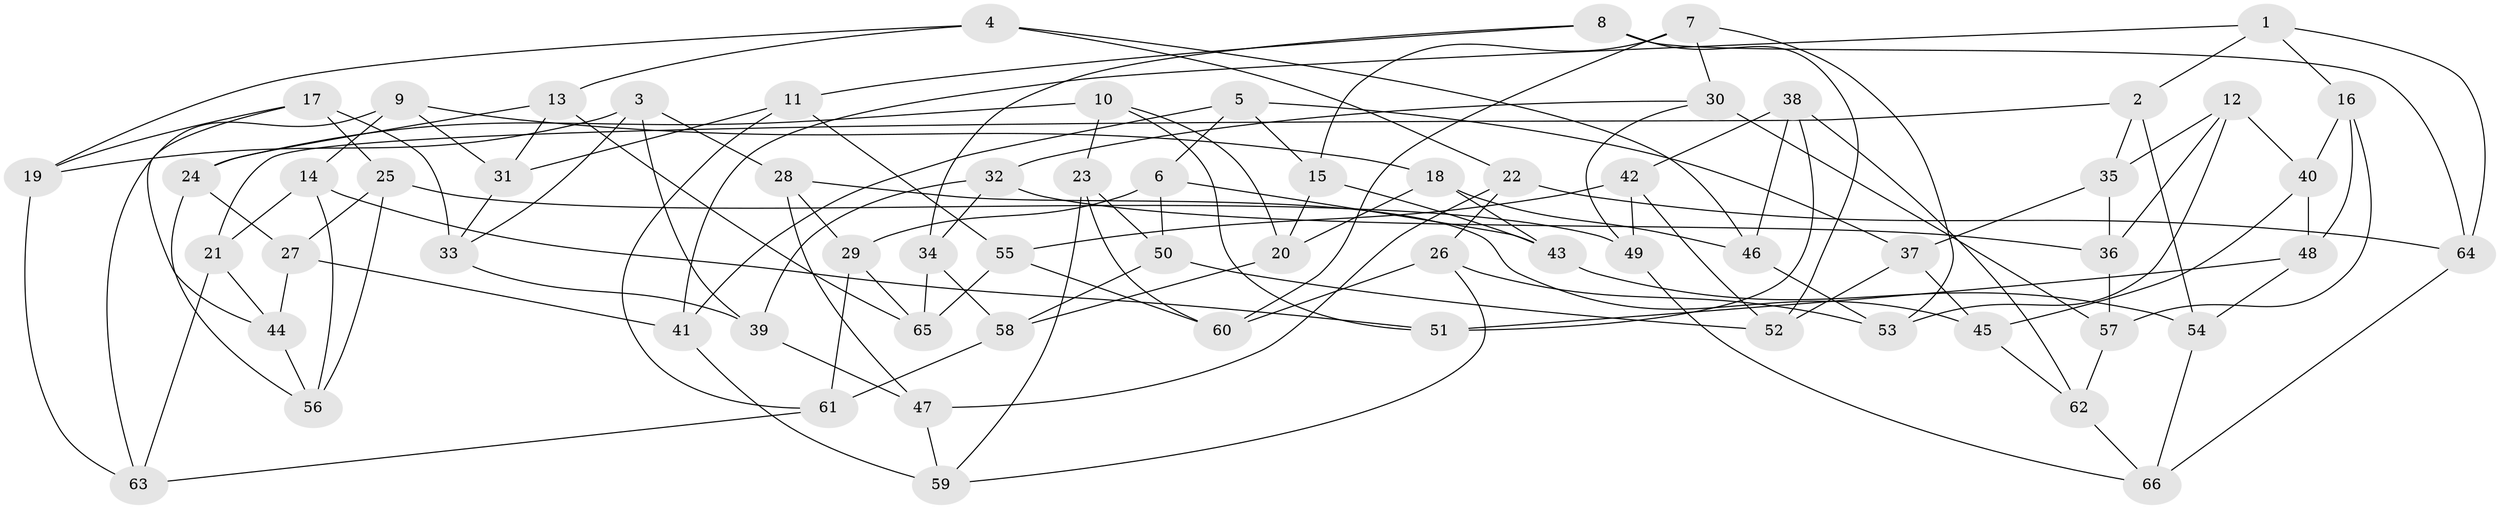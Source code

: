 // Generated by graph-tools (version 1.1) at 2025/26/03/09/25 03:26:54]
// undirected, 66 vertices, 132 edges
graph export_dot {
graph [start="1"]
  node [color=gray90,style=filled];
  1;
  2;
  3;
  4;
  5;
  6;
  7;
  8;
  9;
  10;
  11;
  12;
  13;
  14;
  15;
  16;
  17;
  18;
  19;
  20;
  21;
  22;
  23;
  24;
  25;
  26;
  27;
  28;
  29;
  30;
  31;
  32;
  33;
  34;
  35;
  36;
  37;
  38;
  39;
  40;
  41;
  42;
  43;
  44;
  45;
  46;
  47;
  48;
  49;
  50;
  51;
  52;
  53;
  54;
  55;
  56;
  57;
  58;
  59;
  60;
  61;
  62;
  63;
  64;
  65;
  66;
  1 -- 16;
  1 -- 2;
  1 -- 64;
  1 -- 41;
  2 -- 21;
  2 -- 35;
  2 -- 54;
  3 -- 39;
  3 -- 28;
  3 -- 19;
  3 -- 33;
  4 -- 13;
  4 -- 46;
  4 -- 22;
  4 -- 19;
  5 -- 41;
  5 -- 15;
  5 -- 6;
  5 -- 37;
  6 -- 29;
  6 -- 43;
  6 -- 50;
  7 -- 30;
  7 -- 60;
  7 -- 53;
  7 -- 15;
  8 -- 52;
  8 -- 34;
  8 -- 11;
  8 -- 64;
  9 -- 63;
  9 -- 14;
  9 -- 18;
  9 -- 31;
  10 -- 51;
  10 -- 23;
  10 -- 24;
  10 -- 20;
  11 -- 55;
  11 -- 61;
  11 -- 31;
  12 -- 36;
  12 -- 40;
  12 -- 35;
  12 -- 53;
  13 -- 24;
  13 -- 65;
  13 -- 31;
  14 -- 56;
  14 -- 21;
  14 -- 51;
  15 -- 20;
  15 -- 43;
  16 -- 48;
  16 -- 57;
  16 -- 40;
  17 -- 19;
  17 -- 44;
  17 -- 25;
  17 -- 33;
  18 -- 20;
  18 -- 46;
  18 -- 43;
  19 -- 63;
  20 -- 58;
  21 -- 44;
  21 -- 63;
  22 -- 64;
  22 -- 47;
  22 -- 26;
  23 -- 60;
  23 -- 59;
  23 -- 50;
  24 -- 27;
  24 -- 56;
  25 -- 49;
  25 -- 56;
  25 -- 27;
  26 -- 60;
  26 -- 53;
  26 -- 59;
  27 -- 44;
  27 -- 41;
  28 -- 45;
  28 -- 29;
  28 -- 47;
  29 -- 61;
  29 -- 65;
  30 -- 57;
  30 -- 32;
  30 -- 49;
  31 -- 33;
  32 -- 39;
  32 -- 34;
  32 -- 36;
  33 -- 39;
  34 -- 65;
  34 -- 58;
  35 -- 37;
  35 -- 36;
  36 -- 57;
  37 -- 52;
  37 -- 45;
  38 -- 46;
  38 -- 42;
  38 -- 51;
  38 -- 62;
  39 -- 47;
  40 -- 48;
  40 -- 45;
  41 -- 59;
  42 -- 49;
  42 -- 52;
  42 -- 55;
  43 -- 54;
  44 -- 56;
  45 -- 62;
  46 -- 53;
  47 -- 59;
  48 -- 54;
  48 -- 51;
  49 -- 66;
  50 -- 58;
  50 -- 52;
  54 -- 66;
  55 -- 65;
  55 -- 60;
  57 -- 62;
  58 -- 61;
  61 -- 63;
  62 -- 66;
  64 -- 66;
}
